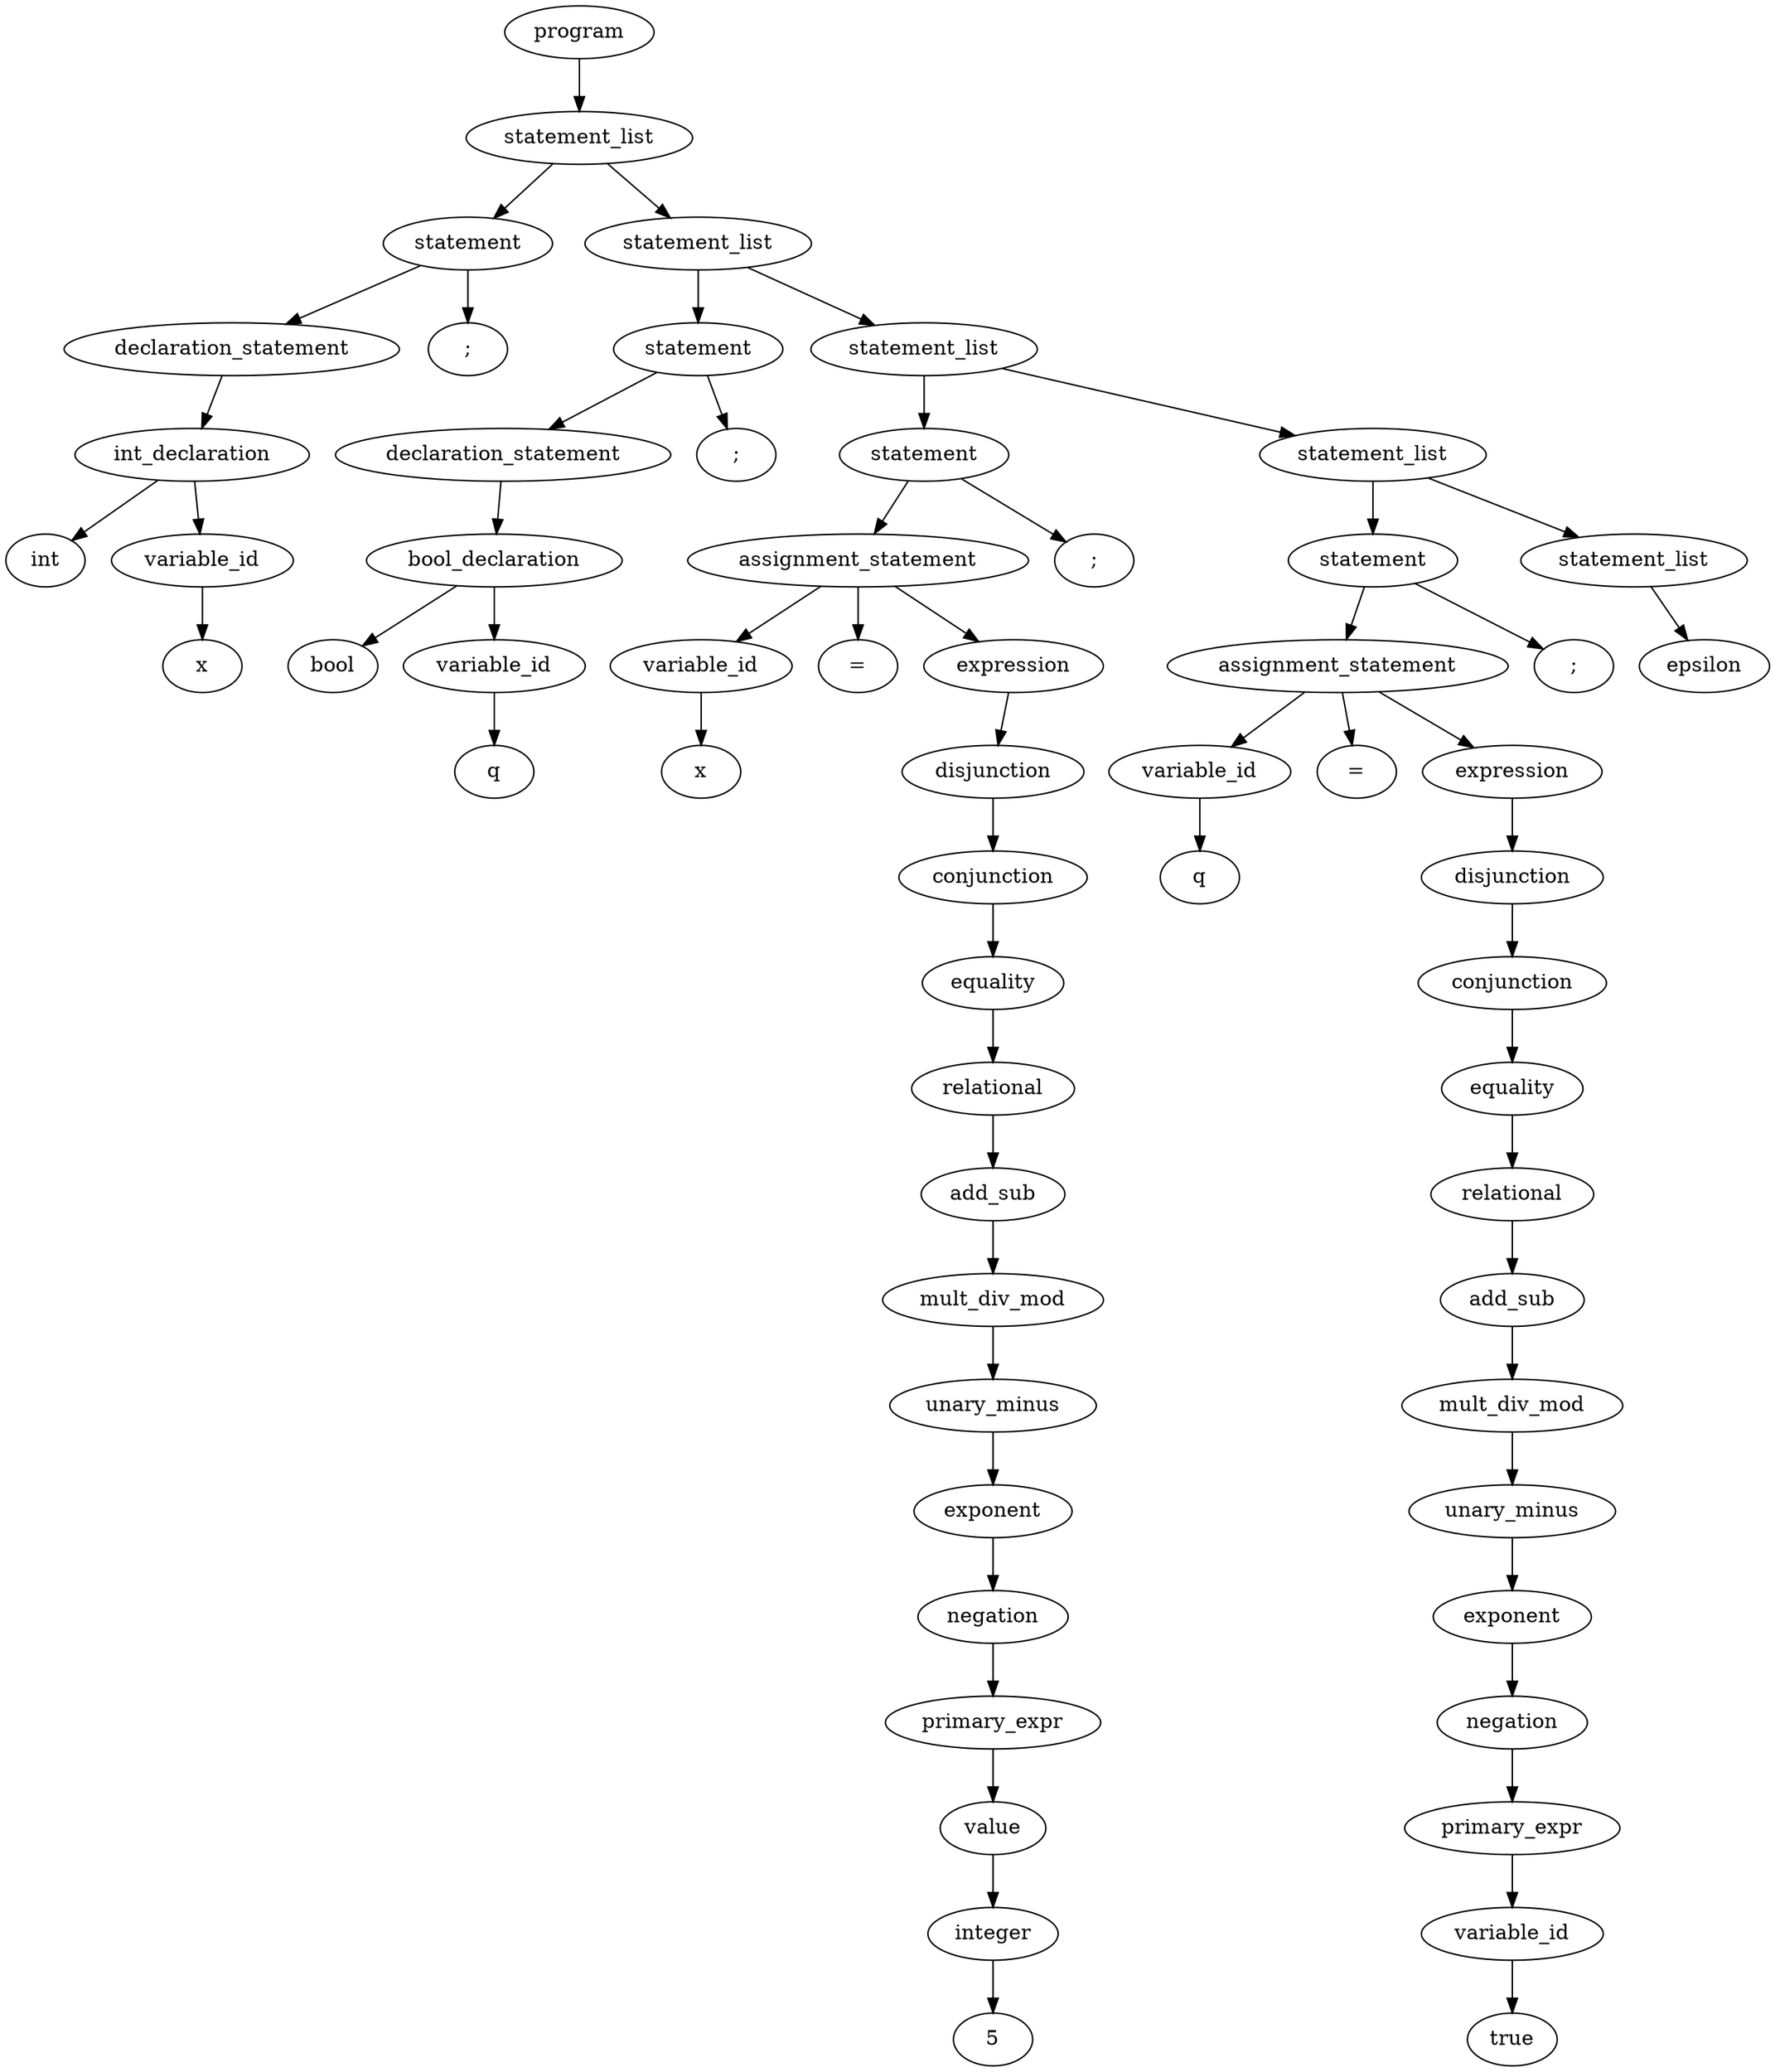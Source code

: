 
digraph "test-01"
{
struct1 [label="program"]
struct2 [label="statement_list"]
struct3 [label="statement"]
struct4 [label="declaration_statement"]
struct5 [label="int_declaration"]
struct6 [label="int"]
struct5->struct6
struct7 [label="variable_id"]
struct8 [label="x"]
struct7->struct8
struct5->struct7
struct4->struct5
struct3->struct4
struct9 [label=";"]
struct3->struct9
struct2->struct3
struct10 [label="statement_list"]
struct11 [label="statement"]
struct12 [label="declaration_statement"]
struct13 [label="bool_declaration"]
struct14 [label="bool"]
struct13->struct14
struct15 [label="variable_id"]
struct16 [label="q"]
struct15->struct16
struct13->struct15
struct12->struct13
struct11->struct12
struct17 [label=";"]
struct11->struct17
struct10->struct11
struct18 [label="statement_list"]
struct19 [label="statement"]
struct20 [label="assignment_statement"]
struct21 [label="variable_id"]
struct22 [label="x"]
struct21->struct22
struct20->struct21
struct23 [label="="]
struct20->struct23
struct24 [label="expression"]
struct25 [label="disjunction"]
struct26 [label="conjunction"]
struct27 [label="equality"]
struct28 [label="relational"]
struct29 [label="add_sub"]
struct30 [label="mult_div_mod"]
struct31 [label="unary_minus"]
struct32 [label="exponent"]
struct33 [label="negation"]
struct34 [label="primary_expr"]
struct35 [label="value"]
struct36 [label="integer"]
struct37 [label="5"]
struct36->struct37
struct35->struct36
struct34->struct35
struct33->struct34
struct32->struct33
struct31->struct32
struct30->struct31
struct29->struct30
struct28->struct29
struct27->struct28
struct26->struct27
struct25->struct26
struct24->struct25
struct20->struct24
struct19->struct20
struct38 [label=";"]
struct19->struct38
struct18->struct19
struct39 [label="statement_list"]
struct40 [label="statement"]
struct41 [label="assignment_statement"]
struct42 [label="variable_id"]
struct43 [label="q"]
struct42->struct43
struct41->struct42
struct44 [label="="]
struct41->struct44
struct45 [label="expression"]
struct46 [label="disjunction"]
struct47 [label="conjunction"]
struct48 [label="equality"]
struct49 [label="relational"]
struct50 [label="add_sub"]
struct51 [label="mult_div_mod"]
struct52 [label="unary_minus"]
struct53 [label="exponent"]
struct54 [label="negation"]
struct55 [label="primary_expr"]
struct56 [label="variable_id"]
struct57 [label="true"]
struct56->struct57
struct55->struct56
struct54->struct55
struct53->struct54
struct52->struct53
struct51->struct52
struct50->struct51
struct49->struct50
struct48->struct49
struct47->struct48
struct46->struct47
struct45->struct46
struct41->struct45
struct40->struct41
struct58 [label=";"]
struct40->struct58
struct39->struct40
struct59 [label="statement_list"]
struct60 [label="epsilon"]
struct59->struct60
struct39->struct59
struct18->struct39
struct10->struct18
struct2->struct10
struct1->struct2
}